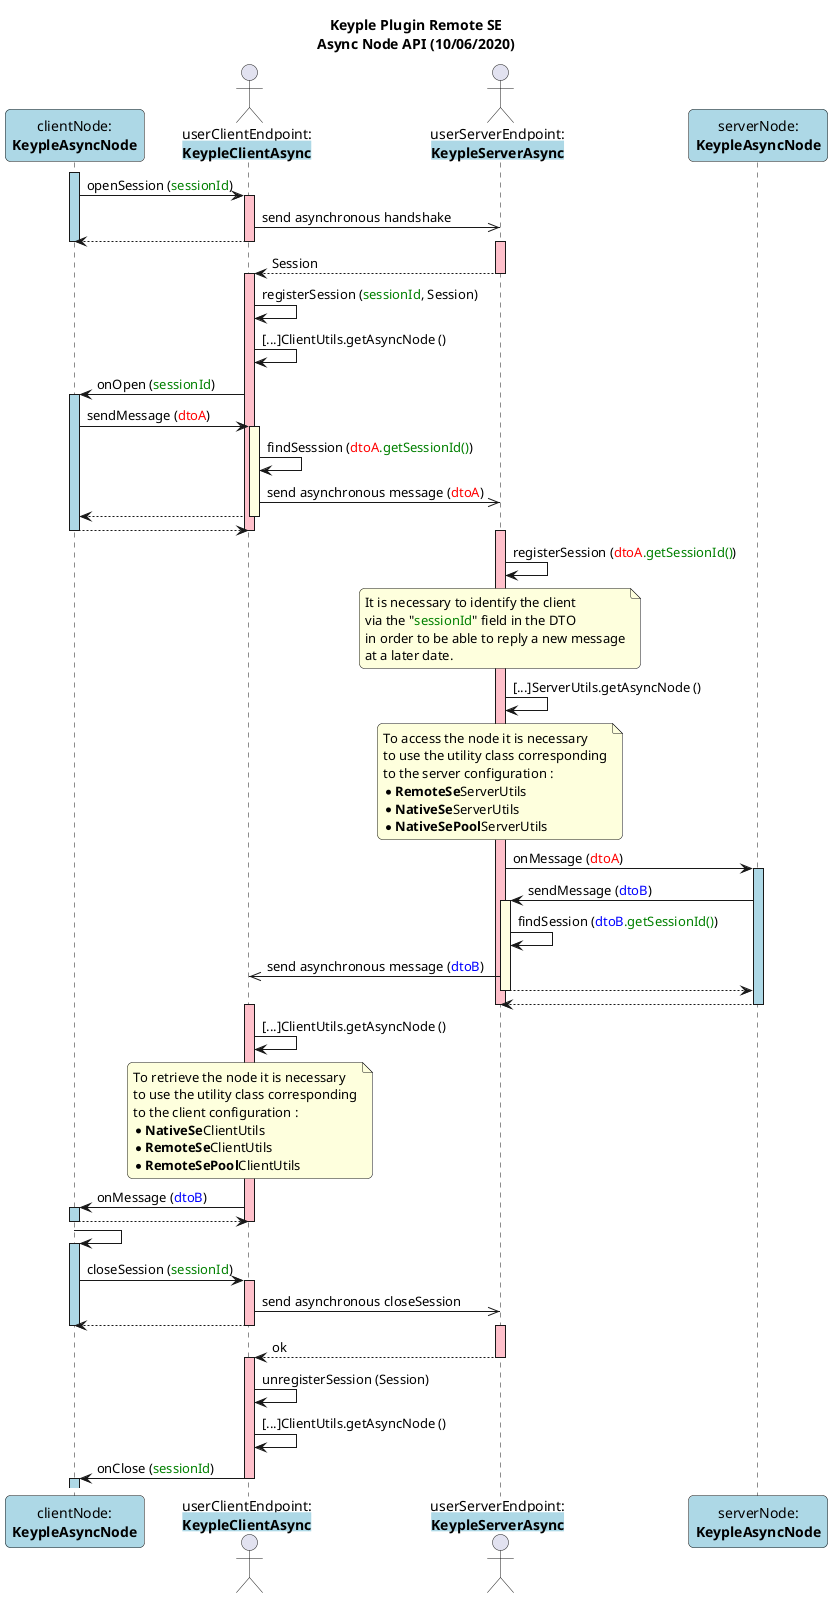 @startuml

title
    Keyple Plugin Remote SE
    Async Node API (10/06/2020)
end title

' == THEME ==

skinparam Shadowing false
skinparam RoundCorner 10

' == CONTENT ==

participant "clientNode:\n**KeypleAsyncNode**" as clientNode #LightBlue
actor "userClientEndpoint:\n**<back:LightBlue>KeypleClientAsync**" as userClientEndpoint

actor "userServerEndpoint:\n**<back:LightBlue>KeypleServerAsync**" as userServerEndpoint
participant "serverNode:\n**KeypleAsyncNode**" as serverNode #LightBlue

activate clientNode #LightBlue
clientNode -> userClientEndpoint : openSession (<color:green>sessionId</color>)
activate userClientEndpoint #Pink
userClientEndpoint ->> userServerEndpoint : send asynchronous handshake
return
deactivate clientNode

activate userServerEndpoint #Pink
userServerEndpoint --> userClientEndpoint : Session
deactivate userServerEndpoint
activate userClientEndpoint #Pink
userClientEndpoint -> userClientEndpoint : registerSession (<color:green>sessionId</color>, Session)
userClientEndpoint -> userClientEndpoint : [...]ClientUtils.getAsyncNode ()
userClientEndpoint -> clientNode : onOpen (<color:green>sessionId</color>)
activate clientNode #LightBlue
clientNode -> userClientEndpoint : sendMessage (<color:red>dtoA</color>)
activate userClientEndpoint #LightYellow
userClientEndpoint -> userClientEndpoint : findSesssion (<color:red>dtoA</color><color:green>.getSessionId()</color>)
userClientEndpoint ->> userServerEndpoint : send asynchronous message (<color:red>dtoA</color>)
return
return
deactivate userClientEndpoint

activate userServerEndpoint #Pink
userServerEndpoint -> userServerEndpoint : registerSession (<color:red>dtoA</color><color:green>.getSessionId()</color>)
note over userServerEndpoint
    It is necessary to identify the client
    via the "<color:green>sessionId</color>" field in the DTO
    in order to be able to reply a new message
    at a later date.
end note
userServerEndpoint -> userServerEndpoint : [...]ServerUtils.getAsyncNode ()
note over userServerEndpoint
    To access the node it is necessary
    to use the utility class corresponding
    to the server configuration :
    * **RemoteSe**ServerUtils
    * **NativeSe**ServerUtils
    * **NativeSePool**ServerUtils
end note
userServerEndpoint -> serverNode : onMessage (<color:red>dtoA</color>)
activate serverNode #LightBlue
serverNode -> userServerEndpoint : sendMessage (<color:blue>dtoB</color>)
activate userServerEndpoint #LightYellow
userServerEndpoint -> userServerEndpoint : findSession (<color:blue>dtoB</color><color:green>.getSessionId()</color>)
userServerEndpoint ->> userClientEndpoint : send asynchronous message (<color:blue>dtoB</color>)
return
return
deactivate userServerEndpoint

activate userClientEndpoint #Pink
userClientEndpoint -> userClientEndpoint : [...]ClientUtils.getAsyncNode ()
note over userClientEndpoint
    To retrieve the node it is necessary
    to use the utility class corresponding
    to the client configuration :
    * **NativeSe**ClientUtils
    * **RemoteSe**ClientUtils
    * **RemoteSePool**ClientUtils
end note
userClientEndpoint -> clientNode : onMessage (<color:blue>dtoB</color>)
activate clientNode #LightBlue
return
deactivate userClientEndpoint

clientNode -> clientNode
activate clientNode #LightBlue

clientNode -> userClientEndpoint : closeSession (<color:green>sessionId</color>)
activate userClientEndpoint #Pink
userClientEndpoint ->> userServerEndpoint : send asynchronous closeSession
return
deactivate clientNode

activate userServerEndpoint #Pink
userServerEndpoint --> userClientEndpoint : ok
deactivate userServerEndpoint
activate userClientEndpoint #Pink
userClientEndpoint -> userClientEndpoint : unregisterSession (Session)
userClientEndpoint -> userClientEndpoint : [...]ClientUtils.getAsyncNode ()
userClientEndpoint -> clientNode : onClose (<color:green>sessionId</color>)
deactivate userClientEndpoint
activate clientNode #LightBlue

@enduml